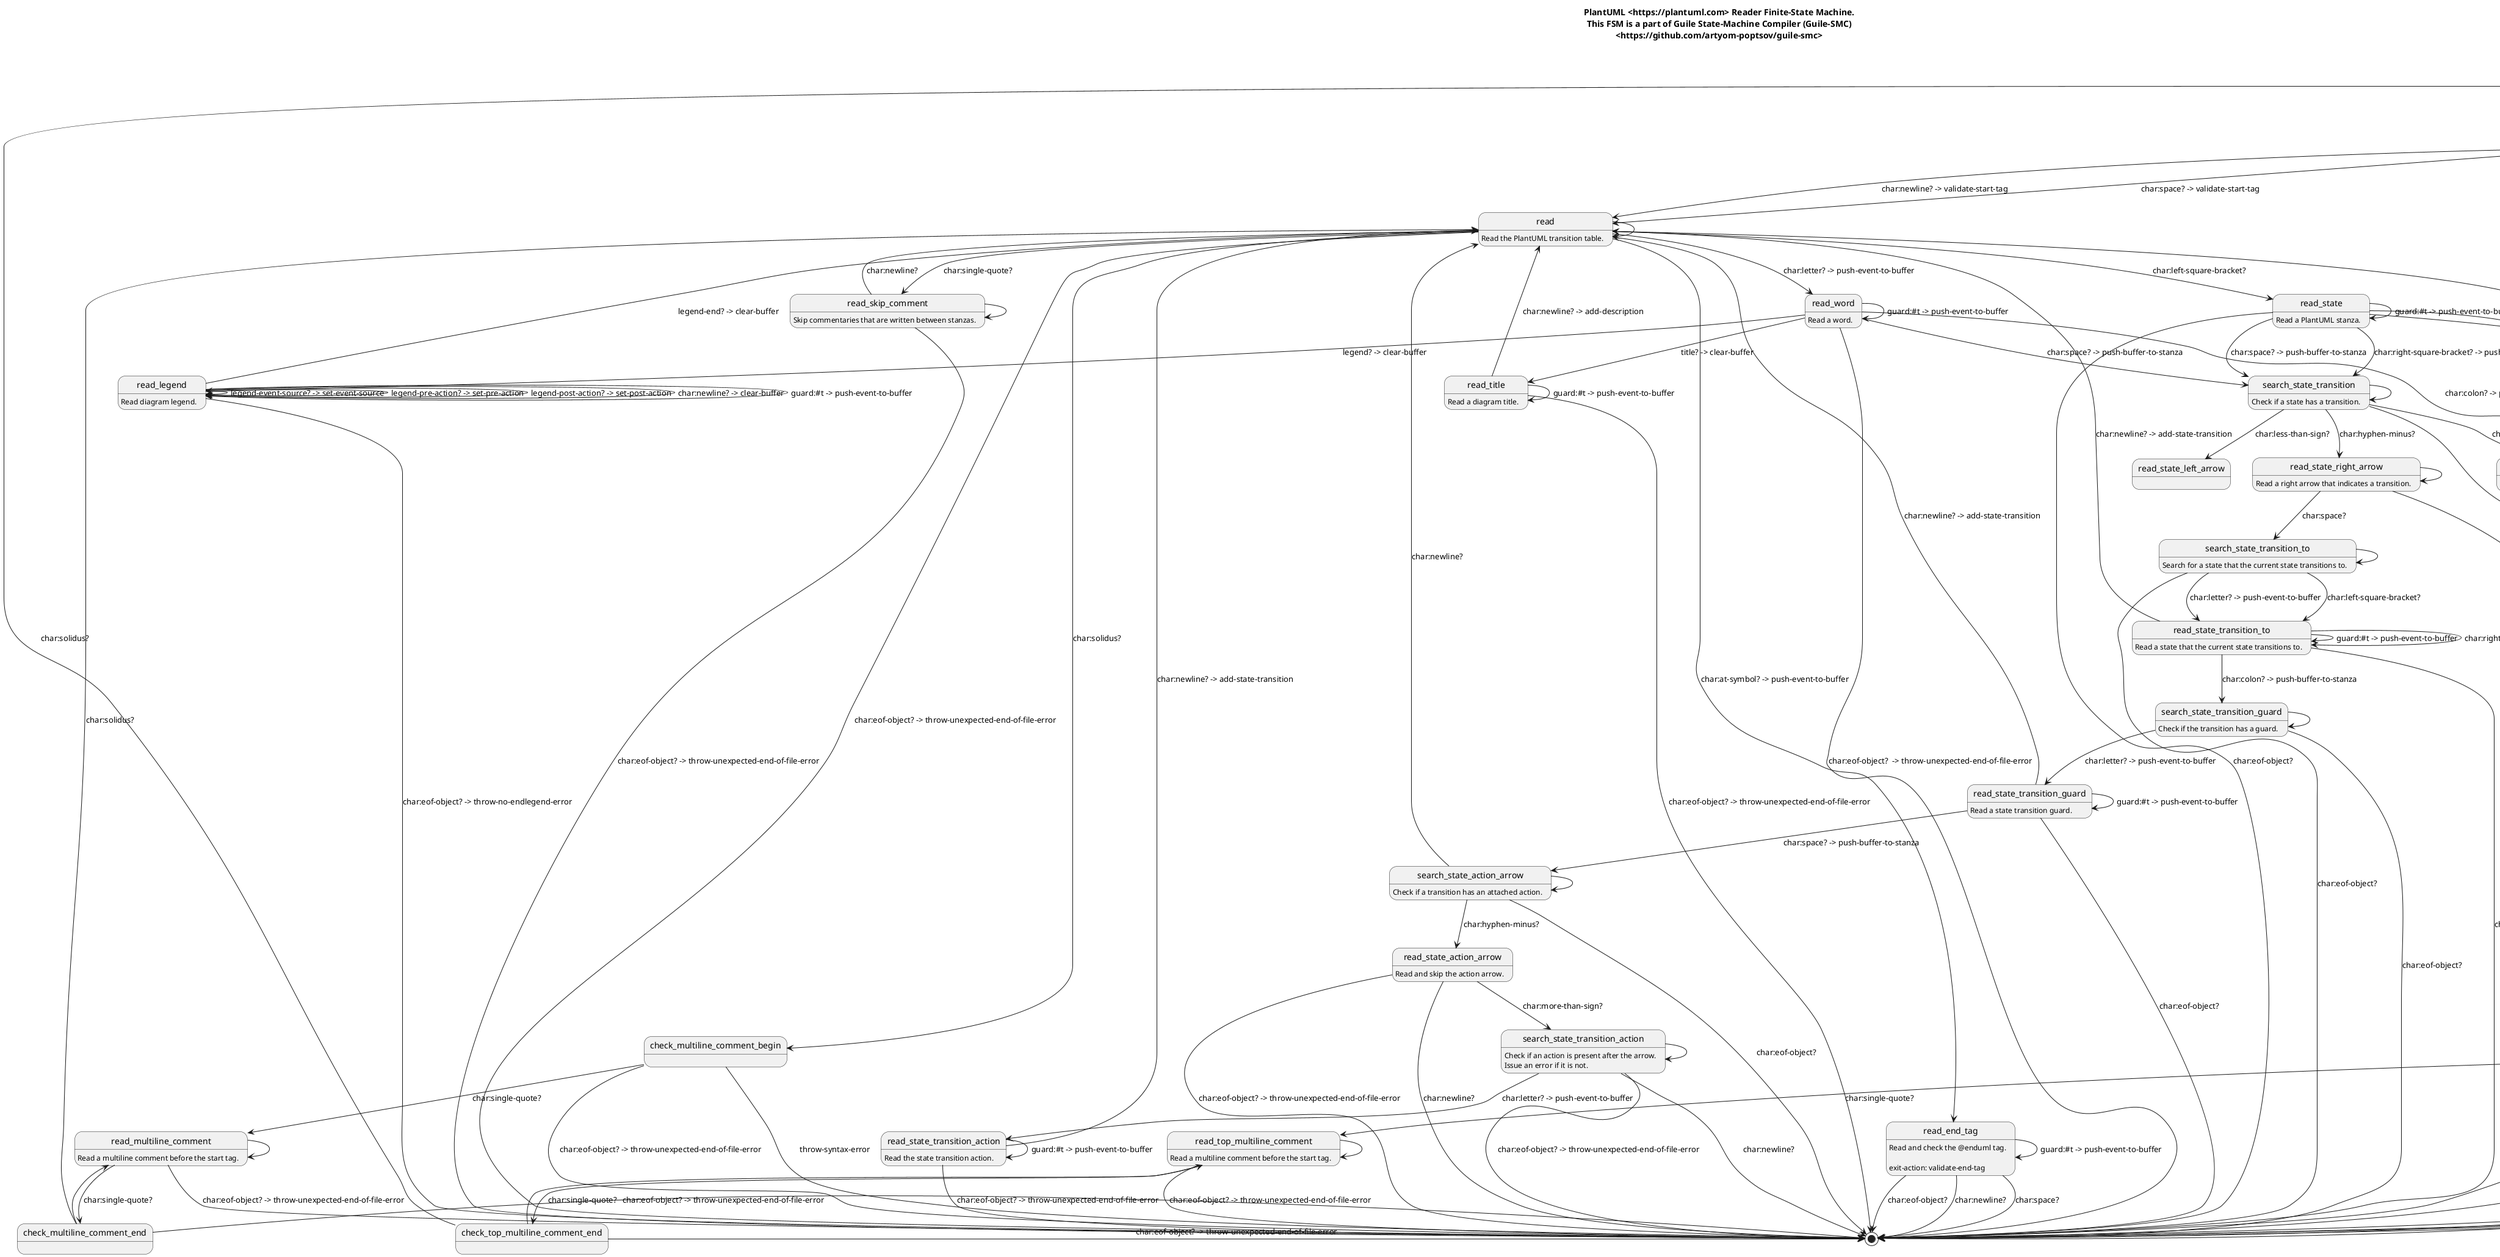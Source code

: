 @startuml
title PlantUML <https://plantuml.com> Reader Finite-State Machine.\nThis FSM is a part of Guile State-Machine Compiler (Guile-SMC)\n<https://github.com/artyom-poptsov/guile-smc>

' Entry point
[*] -> search_start_tag

search_start_tag --> [*]: char:eof-object? -> throw-unexpected-end-of-file-error
search_start_tag --> check_top_multiline_comment_begin: char:solidus?
search_start_tag --> read_start_tag: char:at-symbol? -> push-event-to-buffer
search_start_tag -> search_start_tag

read_start_tag: Read the start @startuml tag and check it for errors
read_start_tag --> [*]: char:eof-object? -> throw-unexpected-end-of-file-error
read_start_tag --> read: char:space? -> validate-start-tag
read_start_tag --> read: char:newline? -> validate-start-tag
read_start_tag -> read_start_tag: guard:#t -> push-event-to-buffer

check_top_multiline_comment_begin -> [*]: char:eof-object? -> throw-unexpected-end-of-file-error
check_top_multiline_comment_begin --> read_top_multiline_comment: char:single-quote?
check_top_multiline_comment_begin --> [*]: throw-syntax-error

read_top_multiline_comment: Read a multiline comment before the start tag.
read_top_multiline_comment -> [*]: char:eof-object? -> throw-unexpected-end-of-file-error
read_top_multiline_comment -> check_top_multiline_comment_end: char:single-quote?
read_top_multiline_comment -> read_top_multiline_comment

check_top_multiline_comment_end -> [*]: char:eof-object? -> throw-unexpected-end-of-file-error
check_top_multiline_comment_end --> search_start_tag: char:solidus?
check_top_multiline_comment_end --> read_top_multiline_comment

read: Read the PlantUML transition table.
read -> [*]: char:eof-object? -> throw-unexpected-end-of-file-error
read --> check_multiline_comment_begin: char:solidus?
read --> read_end_tag: char:at-symbol? -> push-event-to-buffer
read --> read_skip_comment: char:single-quote?
read --> read_state: char:left-square-bracket?
read --> read_word: char:letter? -> push-event-to-buffer
read -> read

check_multiline_comment_begin -> [*]: char:eof-object? -> throw-unexpected-end-of-file-error
check_multiline_comment_begin --> read_multiline_comment: char:single-quote?
check_multiline_comment_begin --> [*]: throw-syntax-error

read_multiline_comment: Read a multiline comment before the start tag.
read_multiline_comment -> [*]: char:eof-object? -> throw-unexpected-end-of-file-error
read_multiline_comment -> check_multiline_comment_end: char:single-quote?
read_multiline_comment -> read_multiline_comment

check_multiline_comment_end -> [*]: char:eof-object? -> throw-unexpected-end-of-file-error
check_multiline_comment_end --> read: char:solidus?
check_multiline_comment_end --> read_multiline_comment

read_end_tag: Read and check the @enduml tag.
read_end_tag:
read_end_tag: exit-action: validate-end-tag
read_end_tag --> [*]: char:eof-object?
read_end_tag --> [*]: char:newline?
read_end_tag --> [*]: char:space?
read_end_tag ->  read_end_tag: guard:#t -> push-event-to-buffer

read_skip_comment: Skip commentaries that are written between stanzas.
read_skip_comment --> [*]: char:eof-object? -> throw-unexpected-end-of-file-error
read_skip_comment --> read: char:newline?
read_skip_comment ->  read_skip_comment

read_word: Read a word.
read_word --> [*]: char:eof-object?  -> throw-unexpected-end-of-file-error
read_word --> read_title: title? -> clear-buffer
read_word --> read_legend: legend? -> clear-buffer
read_word --> read_state_description: char:colon? -> push-buffer-to-stanza
read_word --> search_state_transition: char:space? -> push-buffer-to-stanza
read_word -> read_word: guard:#t -> push-event-to-buffer

read_legend: Read diagram legend.
read_legend --> [*]: char:eof-object? -> throw-no-endlegend-error
read_legend --> read: legend-end? -> clear-buffer
read_legend -> read_legend: legend-event-source? -> set-event-source
read_legend -> read_legend: legend-pre-action? -> set-pre-action
read_legend -> read_legend: legend-post-action? -> set-post-action
read_legend -> read_legend: char:newline? -> clear-buffer
read_legend -> read_legend: guard:#t -> push-event-to-buffer

read_title: Read a diagram title.
read_title --> [*]: char:eof-object? -> throw-unexpected-end-of-file-error
read_title --> read: char:newline? -> add-description
read_title -> read_title: guard:#t -> push-event-to-buffer

read_state: Read a PlantUML stanza.
read_state --> [*]: char:eof-object?
read_state --> [*]: char:newline? -> throw-syntax-error
read_state --> search_state_transition: char:right-square-bracket? -> push-buffer-to-stanza
read_state --> search_state_transition: char:space? -> push-buffer-to-stanza
read_state --> read_state_description: char:colon? -> push-buffer-to-stanza
read_state -> read_state: guard:#t -> push-event-to-buffer

search_state_transition: Check if a state has a transition.
search_state_transition --> [*]: char:eof-object?
search_state_transition --> read_state_description: char:colon?
search_state_transition --> read_state_right_arrow: char:hyphen-minus?
search_state_transition --> read_state_left_arrow: char:less-than-sign?
search_state_transition ->  search_state_transition

read_state_description: Read a state description if it is present.
read_state_description --> [*]: char:eof-object?
read_state_description --> read: char:newline? -> process-state-description
read_state_description ->  read_state_description: guard:#t -> push-event-to-buffer

read_state_right_arrow: Read a right arrow that indicates a transition.
read_state_right_arrow --> [*]: char:eof-object?
read_state_right_arrow --> search_state_transition_to: char:space?
read_state_right_arrow -> read_state_right_arrow

search_state_transition_to: Search for a state that the current state transitions to.
search_state_transition_to --> [*]: char:eof-object?
search_state_transition_to --> read_state_transition_to: char:letter? -> push-event-to-buffer
search_state_transition_to --> read_state_transition_to: char:left-square-bracket?
search_state_transition_to -> search_state_transition_to

read_state_transition_to: Read a state that the current state transitions to.
read_state_transition_to --> [*]: char:eof-object?
read_state_transition_to --> read_state_transition_to: char:right-square-bracket?
read_state_transition_to --> search_state_transition_guard: char:colon? -> push-buffer-to-stanza
read_state_transition_to --> read: char:newline? -> add-state-transition
read_state_transition_to -> read_state_transition_to: guard:#t -> push-event-to-buffer

search_state_transition_guard: Check if the transition has a guard.
search_state_transition_guard --> [*]: char:eof-object?
search_state_transition_guard --> read_state_transition_guard: char:letter? -> push-event-to-buffer
search_state_transition_guard -> search_state_transition_guard

read_state_transition_guard: Read a state transition guard.
read_state_transition_guard --> [*]: char:eof-object?
read_state_transition_guard --> search_state_action_arrow: char:space? -> push-buffer-to-stanza
read_state_transition_guard --> read: char:newline? -> add-state-transition
read_state_transition_guard -> read_state_transition_guard: guard:#t -> push-event-to-buffer

search_state_action_arrow: Check if a transition has an attached action.
search_state_action_arrow --> [*]: char:eof-object?
search_state_action_arrow --> read: char:newline?
search_state_action_arrow --> read_state_action_arrow: char:hyphen-minus?
search_state_action_arrow -> search_state_action_arrow

read_state_action_arrow: Read and skip the action arrow.
read_state_action_arrow --> [*]: char:eof-object? -> throw-unexpected-end-of-file-error
read_state_action_arrow --> [*]: char:newline?
read_state_action_arrow --> search_state_transition_action: char:more-than-sign?

search_state_transition_action: Check if an action is present after the arrow.
search_state_transition_action: Issue an error if it is not.
search_state_transition_action --> [*]: char:eof-object? -> throw-unexpected-end-of-file-error
search_state_transition_action --> read_state_transition_action: char:letter? -> push-event-to-buffer
search_state_transition_action --> [*]: char:newline?
search_state_transition_action -> search_state_transition_action

read_state_transition_action: Read the state transition action.
read_state_transition_action --> [*]: char:eof-object? -> throw-unexpected-end-of-file-error
read_state_transition_action --> read: char:newline? -> add-state-transition
read_state_transition_action -> read_state_transition_action: guard:#t -> push-event-to-buffer
@enduml
